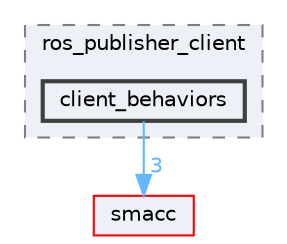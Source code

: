 digraph "smacc_client_library/ros_publisher_client/include/ros_publisher_client/client_behaviors"
{
 // LATEX_PDF_SIZE
  bgcolor="transparent";
  edge [fontname=Helvetica,fontsize=10,labelfontname=Helvetica,labelfontsize=10];
  node [fontname=Helvetica,fontsize=10,shape=box,height=0.2,width=0.4];
  compound=true
  subgraph clusterdir_6f077fa63c31d817bb7e2a23b8936cf8 {
    graph [ bgcolor="#edf0f7", pencolor="grey50", label="ros_publisher_client", fontname=Helvetica,fontsize=10 style="filled,dashed", URL="dir_6f077fa63c31d817bb7e2a23b8936cf8.html",tooltip=""]
  dir_2483d9f595d6a037c680498b7b9a1c9c [label="client_behaviors", fillcolor="#edf0f7", color="grey25", style="filled,bold", URL="dir_2483d9f595d6a037c680498b7b9a1c9c.html",tooltip=""];
  }
  dir_6e3e4532ae0db906acb0c92fce514b9e [label="smacc", fillcolor="#edf0f7", color="red", style="filled", URL="dir_6e3e4532ae0db906acb0c92fce514b9e.html",tooltip=""];
  dir_2483d9f595d6a037c680498b7b9a1c9c->dir_6e3e4532ae0db906acb0c92fce514b9e [headlabel="3", labeldistance=1.5 headhref="dir_000017_000090.html" color="steelblue1" fontcolor="steelblue1"];
}
